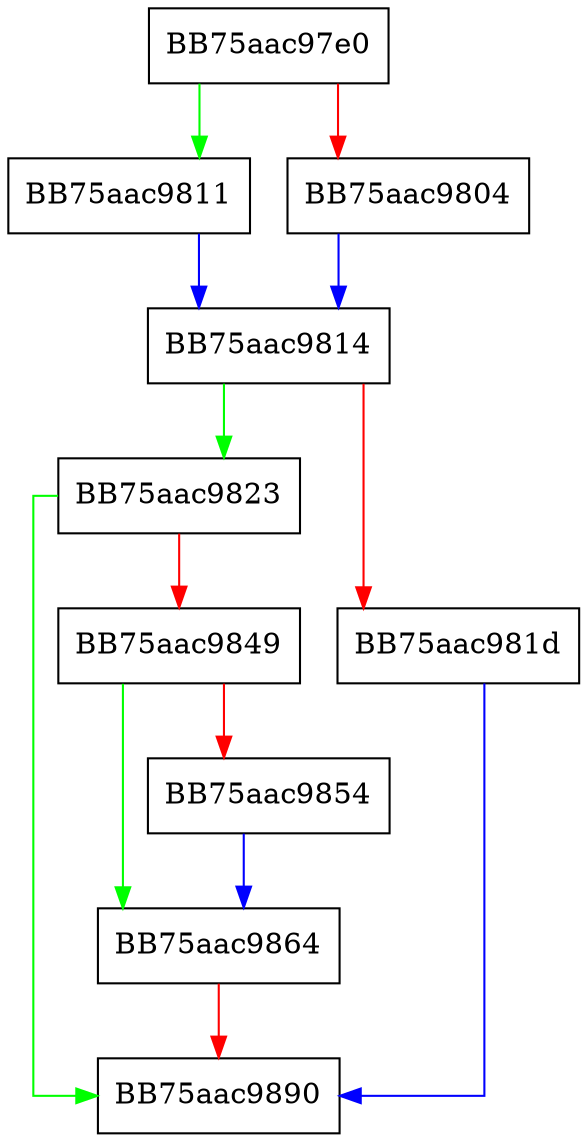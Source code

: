digraph Init {
  node [shape="box"];
  graph [splines=ortho];
  BB75aac97e0 -> BB75aac9811 [color="green"];
  BB75aac97e0 -> BB75aac9804 [color="red"];
  BB75aac9804 -> BB75aac9814 [color="blue"];
  BB75aac9811 -> BB75aac9814 [color="blue"];
  BB75aac9814 -> BB75aac9823 [color="green"];
  BB75aac9814 -> BB75aac981d [color="red"];
  BB75aac981d -> BB75aac9890 [color="blue"];
  BB75aac9823 -> BB75aac9890 [color="green"];
  BB75aac9823 -> BB75aac9849 [color="red"];
  BB75aac9849 -> BB75aac9864 [color="green"];
  BB75aac9849 -> BB75aac9854 [color="red"];
  BB75aac9854 -> BB75aac9864 [color="blue"];
  BB75aac9864 -> BB75aac9890 [color="red"];
}